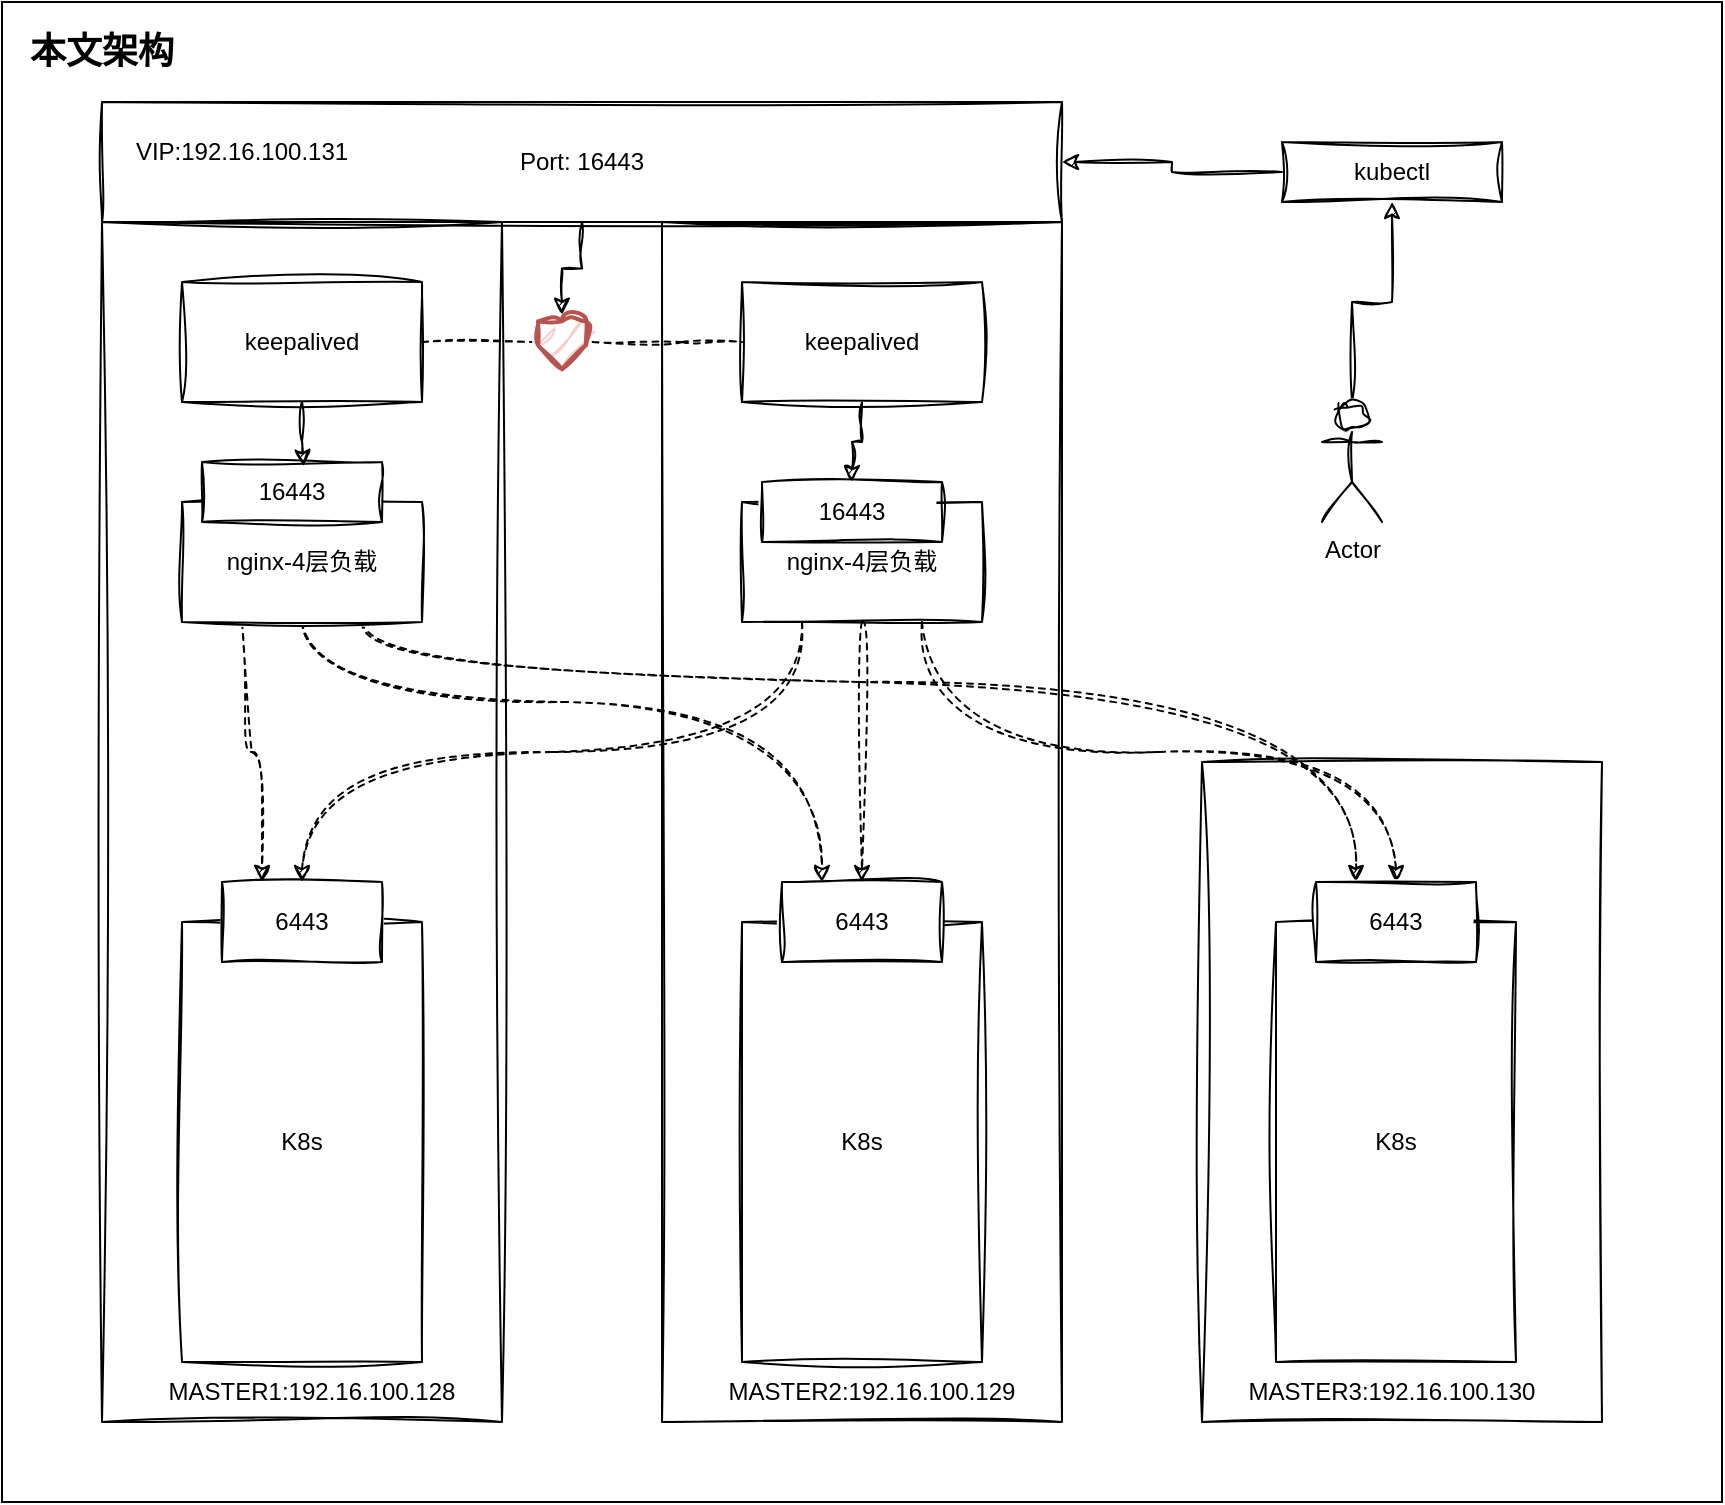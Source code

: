 <mxfile version="24.7.5">
  <diagram name="第 1 页" id="-oXNje81ZLOxLUdFJSir">
    <mxGraphModel dx="1320" dy="2202" grid="1" gridSize="10" guides="0" tooltips="1" connect="1" arrows="1" fold="1" page="1" pageScale="1" pageWidth="827" pageHeight="1169" math="0" shadow="0">
      <root>
        <mxCell id="0" />
        <mxCell id="1" parent="0" />
        <mxCell id="rIM0MVLxEejWB8xpZyLr-70" value="" style="rounded=0;whiteSpace=wrap;html=1;" parent="1" vertex="1">
          <mxGeometry x="290" y="-90" width="860" height="750" as="geometry" />
        </mxCell>
        <mxCell id="rIM0MVLxEejWB8xpZyLr-3" value="" style="rounded=0;whiteSpace=wrap;html=1;shadow=0;sketch=1;curveFitting=1;jiggle=2;" parent="1" vertex="1">
          <mxGeometry x="340" y="20" width="200" height="600" as="geometry" />
        </mxCell>
        <mxCell id="rIM0MVLxEejWB8xpZyLr-4" value="" style="rounded=0;whiteSpace=wrap;html=1;shadow=0;sketch=1;curveFitting=1;jiggle=2;" parent="1" vertex="1">
          <mxGeometry x="620" y="20" width="200" height="600" as="geometry" />
        </mxCell>
        <mxCell id="rIM0MVLxEejWB8xpZyLr-5" value="" style="rounded=0;whiteSpace=wrap;html=1;shadow=0;sketch=1;curveFitting=1;jiggle=2;" parent="1" vertex="1">
          <mxGeometry x="890" y="290" width="200" height="330" as="geometry" />
        </mxCell>
        <mxCell id="rIM0MVLxEejWB8xpZyLr-43" style="edgeStyle=orthogonalEdgeStyle;rounded=0;orthogonalLoop=1;jettySize=auto;html=1;exitX=0.25;exitY=1;exitDx=0;exitDy=0;entryX=0.25;entryY=0;entryDx=0;entryDy=0;curved=1;dashed=1;shadow=0;sketch=1;curveFitting=1;jiggle=2;" parent="1" source="rIM0MVLxEejWB8xpZyLr-6" target="rIM0MVLxEejWB8xpZyLr-12" edge="1">
          <mxGeometry relative="1" as="geometry" />
        </mxCell>
        <mxCell id="rIM0MVLxEejWB8xpZyLr-44" style="edgeStyle=orthogonalEdgeStyle;rounded=0;orthogonalLoop=1;jettySize=auto;html=1;entryX=0.25;entryY=0;entryDx=0;entryDy=0;curved=1;dashed=1;shadow=0;sketch=1;curveFitting=1;jiggle=2;" parent="1" source="rIM0MVLxEejWB8xpZyLr-6" target="rIM0MVLxEejWB8xpZyLr-14" edge="1">
          <mxGeometry relative="1" as="geometry">
            <Array as="points">
              <mxPoint x="440" y="260" />
              <mxPoint x="700" y="260" />
            </Array>
          </mxGeometry>
        </mxCell>
        <mxCell id="rIM0MVLxEejWB8xpZyLr-45" style="edgeStyle=orthogonalEdgeStyle;rounded=0;orthogonalLoop=1;jettySize=auto;html=1;exitX=0.75;exitY=1;exitDx=0;exitDy=0;entryX=0.25;entryY=0;entryDx=0;entryDy=0;curved=1;dashed=1;shadow=0;sketch=1;curveFitting=1;jiggle=2;" parent="1" source="rIM0MVLxEejWB8xpZyLr-6" target="rIM0MVLxEejWB8xpZyLr-15" edge="1">
          <mxGeometry relative="1" as="geometry">
            <Array as="points">
              <mxPoint x="470" y="250" />
              <mxPoint x="967" y="250" />
            </Array>
          </mxGeometry>
        </mxCell>
        <mxCell id="rIM0MVLxEejWB8xpZyLr-6" value="nginx-4层负载" style="rounded=0;whiteSpace=wrap;html=1;shadow=0;sketch=1;curveFitting=1;jiggle=2;" parent="1" vertex="1">
          <mxGeometry x="380" y="160" width="120" height="60" as="geometry" />
        </mxCell>
        <mxCell id="rIM0MVLxEejWB8xpZyLr-40" style="edgeStyle=orthogonalEdgeStyle;rounded=0;orthogonalLoop=1;jettySize=auto;html=1;exitX=0.25;exitY=1;exitDx=0;exitDy=0;curved=1;dashed=1;shadow=0;sketch=1;curveFitting=1;jiggle=2;" parent="1" source="rIM0MVLxEejWB8xpZyLr-7" target="rIM0MVLxEejWB8xpZyLr-12" edge="1">
          <mxGeometry relative="1" as="geometry" />
        </mxCell>
        <mxCell id="rIM0MVLxEejWB8xpZyLr-41" style="edgeStyle=orthogonalEdgeStyle;rounded=0;orthogonalLoop=1;jettySize=auto;html=1;curved=1;dashed=1;shadow=0;sketch=1;curveFitting=1;jiggle=2;" parent="1" source="rIM0MVLxEejWB8xpZyLr-7" target="rIM0MVLxEejWB8xpZyLr-14" edge="1">
          <mxGeometry relative="1" as="geometry" />
        </mxCell>
        <mxCell id="rIM0MVLxEejWB8xpZyLr-42" style="edgeStyle=orthogonalEdgeStyle;rounded=0;orthogonalLoop=1;jettySize=auto;html=1;exitX=0.75;exitY=1;exitDx=0;exitDy=0;curved=1;dashed=1;shadow=0;sketch=1;curveFitting=1;jiggle=2;" parent="1" source="rIM0MVLxEejWB8xpZyLr-7" target="rIM0MVLxEejWB8xpZyLr-15" edge="1">
          <mxGeometry relative="1" as="geometry">
            <Array as="points">
              <mxPoint x="750" y="285" />
              <mxPoint x="987" y="285" />
            </Array>
          </mxGeometry>
        </mxCell>
        <mxCell id="rIM0MVLxEejWB8xpZyLr-7" value="nginx-4层负载" style="rounded=0;whiteSpace=wrap;html=1;shadow=0;sketch=1;curveFitting=1;jiggle=2;" parent="1" vertex="1">
          <mxGeometry x="660" y="160" width="120" height="60" as="geometry" />
        </mxCell>
        <mxCell id="rIM0MVLxEejWB8xpZyLr-9" value="K8s" style="rounded=0;whiteSpace=wrap;html=1;shadow=0;sketch=1;curveFitting=1;jiggle=2;" parent="1" vertex="1">
          <mxGeometry x="380" y="370" width="120" height="220" as="geometry" />
        </mxCell>
        <mxCell id="rIM0MVLxEejWB8xpZyLr-10" value="K8s" style="rounded=0;whiteSpace=wrap;html=1;shadow=0;sketch=1;curveFitting=1;jiggle=2;" parent="1" vertex="1">
          <mxGeometry x="660" y="370" width="120" height="220" as="geometry" />
        </mxCell>
        <mxCell id="rIM0MVLxEejWB8xpZyLr-11" value="K8s" style="rounded=0;whiteSpace=wrap;html=1;shadow=0;sketch=1;curveFitting=1;jiggle=2;" parent="1" vertex="1">
          <mxGeometry x="927" y="370" width="120" height="220" as="geometry" />
        </mxCell>
        <mxCell id="rIM0MVLxEejWB8xpZyLr-12" value="6443" style="rounded=0;whiteSpace=wrap;html=1;shadow=0;sketch=1;curveFitting=1;jiggle=2;" parent="1" vertex="1">
          <mxGeometry x="400" y="350" width="80" height="40" as="geometry" />
        </mxCell>
        <mxCell id="rIM0MVLxEejWB8xpZyLr-15" value="6443" style="rounded=0;whiteSpace=wrap;html=1;shadow=0;sketch=1;curveFitting=1;jiggle=2;" parent="1" vertex="1">
          <mxGeometry x="947" y="350" width="80" height="40" as="geometry" />
        </mxCell>
        <mxCell id="rIM0MVLxEejWB8xpZyLr-14" value="6443" style="rounded=0;whiteSpace=wrap;html=1;shadow=0;sketch=1;curveFitting=1;jiggle=2;" parent="1" vertex="1">
          <mxGeometry x="680" y="350" width="80" height="40" as="geometry" />
        </mxCell>
        <mxCell id="rIM0MVLxEejWB8xpZyLr-46" value="keepalived" style="rounded=0;whiteSpace=wrap;html=1;shadow=0;sketch=1;curveFitting=1;jiggle=2;" parent="1" vertex="1">
          <mxGeometry x="380" y="50" width="120" height="60" as="geometry" />
        </mxCell>
        <mxCell id="hNR7hh7qBcAarSvVSCTu-2" style="edgeStyle=orthogonalEdgeStyle;rounded=0;orthogonalLoop=1;jettySize=auto;html=1;sketch=1;curveFitting=1;jiggle=2;" edge="1" parent="1" source="rIM0MVLxEejWB8xpZyLr-47" target="rIM0MVLxEejWB8xpZyLr-56">
          <mxGeometry relative="1" as="geometry" />
        </mxCell>
        <mxCell id="rIM0MVLxEejWB8xpZyLr-47" value="keepalived" style="rounded=0;whiteSpace=wrap;html=1;shadow=0;sketch=1;curveFitting=1;jiggle=2;" parent="1" vertex="1">
          <mxGeometry x="660" y="50" width="120" height="60" as="geometry" />
        </mxCell>
        <mxCell id="rIM0MVLxEejWB8xpZyLr-48" value="" style="endArrow=none;dashed=1;html=1;rounded=0;entryX=0;entryY=0.5;entryDx=0;entryDy=0;exitX=1;exitY=0.5;exitDx=0;exitDy=0;shadow=0;sketch=1;curveFitting=1;jiggle=2;" parent="1" source="rIM0MVLxEejWB8xpZyLr-50" target="rIM0MVLxEejWB8xpZyLr-47" edge="1">
          <mxGeometry width="50" height="50" relative="1" as="geometry">
            <mxPoint x="610" y="200" as="sourcePoint" />
            <mxPoint x="660" y="150" as="targetPoint" />
            <Array as="points">
              <mxPoint x="630" y="80" />
            </Array>
          </mxGeometry>
        </mxCell>
        <mxCell id="rIM0MVLxEejWB8xpZyLr-49" value="" style="endArrow=none;dashed=1;html=1;rounded=0;entryX=0;entryY=0.5;entryDx=0;entryDy=0;exitX=1;exitY=0.5;exitDx=0;exitDy=0;shadow=0;sketch=1;curveFitting=1;jiggle=2;" parent="1" source="rIM0MVLxEejWB8xpZyLr-46" target="rIM0MVLxEejWB8xpZyLr-50" edge="1">
          <mxGeometry width="50" height="50" relative="1" as="geometry">
            <mxPoint x="500" y="80" as="sourcePoint" />
            <mxPoint x="660" y="80" as="targetPoint" />
            <Array as="points" />
          </mxGeometry>
        </mxCell>
        <mxCell id="rIM0MVLxEejWB8xpZyLr-50" value="" style="html=1;verticalLabelPosition=bottom;align=center;labelBackgroundColor=#ffffff;verticalAlign=top;strokeWidth=2;strokeColor=#b85450;shadow=0;dashed=0;shape=mxgraph.ios7.icons.heart;fillColor=#f8cecc;sketch=1;curveFitting=1;jiggle=2;" parent="1" vertex="1">
          <mxGeometry x="554.7" y="66.35" width="30.6" height="27.3" as="geometry" />
        </mxCell>
        <mxCell id="rIM0MVLxEejWB8xpZyLr-55" value="16443" style="rounded=0;whiteSpace=wrap;html=1;shadow=0;sketch=1;curveFitting=1;jiggle=2;" parent="1" vertex="1">
          <mxGeometry x="390" y="140" width="90" height="30" as="geometry" />
        </mxCell>
        <mxCell id="rIM0MVLxEejWB8xpZyLr-56" value="16443" style="rounded=0;whiteSpace=wrap;html=1;shadow=0;sketch=1;curveFitting=1;jiggle=2;" parent="1" vertex="1">
          <mxGeometry x="670" y="150" width="90" height="30" as="geometry" />
        </mxCell>
        <mxCell id="hNR7hh7qBcAarSvVSCTu-3" style="edgeStyle=orthogonalEdgeStyle;rounded=0;orthogonalLoop=1;jettySize=auto;html=1;exitX=0.5;exitY=1;exitDx=0;exitDy=0;sketch=1;curveFitting=1;jiggle=2;" edge="1" parent="1" source="rIM0MVLxEejWB8xpZyLr-52" target="rIM0MVLxEejWB8xpZyLr-50">
          <mxGeometry relative="1" as="geometry" />
        </mxCell>
        <mxCell id="rIM0MVLxEejWB8xpZyLr-52" value="&lt;div&gt;Port: 16443&lt;/div&gt;" style="rounded=0;whiteSpace=wrap;html=1;shadow=0;sketch=1;curveFitting=1;jiggle=2;" parent="1" vertex="1">
          <mxGeometry x="340" y="-40" width="480" height="60" as="geometry" />
        </mxCell>
        <mxCell id="rIM0MVLxEejWB8xpZyLr-65" style="edgeStyle=orthogonalEdgeStyle;rounded=0;orthogonalLoop=1;jettySize=auto;html=1;shadow=0;sketch=1;curveFitting=1;jiggle=2;" parent="1" source="rIM0MVLxEejWB8xpZyLr-62" target="rIM0MVLxEejWB8xpZyLr-63" edge="1">
          <mxGeometry relative="1" as="geometry" />
        </mxCell>
        <mxCell id="rIM0MVLxEejWB8xpZyLr-62" value="Actor" style="shape=umlActor;verticalLabelPosition=bottom;verticalAlign=top;html=1;outlineConnect=0;shadow=0;sketch=1;curveFitting=1;jiggle=2;" parent="1" vertex="1">
          <mxGeometry x="950" y="110" width="30" height="60" as="geometry" />
        </mxCell>
        <mxCell id="rIM0MVLxEejWB8xpZyLr-64" style="edgeStyle=orthogonalEdgeStyle;rounded=0;orthogonalLoop=1;jettySize=auto;html=1;entryX=1;entryY=0.5;entryDx=0;entryDy=0;shadow=0;sketch=1;curveFitting=1;jiggle=2;" parent="1" source="rIM0MVLxEejWB8xpZyLr-63" target="rIM0MVLxEejWB8xpZyLr-52" edge="1">
          <mxGeometry relative="1" as="geometry" />
        </mxCell>
        <mxCell id="rIM0MVLxEejWB8xpZyLr-63" value="kubectl" style="rounded=0;whiteSpace=wrap;html=1;shadow=0;sketch=1;curveFitting=1;jiggle=2;" parent="1" vertex="1">
          <mxGeometry x="930" y="-20" width="110" height="30" as="geometry" />
        </mxCell>
        <mxCell id="rIM0MVLxEejWB8xpZyLr-66" value="VIP:192.16.100.131" style="text;html=1;align=center;verticalAlign=middle;whiteSpace=wrap;rounded=0;shadow=0;sketch=1;curveFitting=1;jiggle=2;" parent="1" vertex="1">
          <mxGeometry x="350" y="-30" width="120" height="30" as="geometry" />
        </mxCell>
        <mxCell id="rIM0MVLxEejWB8xpZyLr-67" value="MASTER1:192.16.100.128" style="text;html=1;align=center;verticalAlign=middle;whiteSpace=wrap;rounded=0;shadow=0;sketch=1;curveFitting=1;jiggle=2;" parent="1" vertex="1">
          <mxGeometry x="370" y="590" width="150" height="30" as="geometry" />
        </mxCell>
        <mxCell id="rIM0MVLxEejWB8xpZyLr-68" value="MASTER2:192.16.100.129" style="text;html=1;align=center;verticalAlign=middle;whiteSpace=wrap;rounded=0;shadow=0;sketch=1;curveFitting=1;jiggle=2;" parent="1" vertex="1">
          <mxGeometry x="650" y="590" width="150" height="30" as="geometry" />
        </mxCell>
        <mxCell id="rIM0MVLxEejWB8xpZyLr-69" value="MASTER3:192.16.100.130" style="text;html=1;align=center;verticalAlign=middle;whiteSpace=wrap;rounded=0;shadow=0;sketch=1;curveFitting=1;jiggle=2;" parent="1" vertex="1">
          <mxGeometry x="910" y="590" width="150" height="30" as="geometry" />
        </mxCell>
        <mxCell id="rIM0MVLxEejWB8xpZyLr-72" value="&lt;b&gt;&lt;font style=&quot;font-size: 18px;&quot;&gt;本文架构&lt;/font&gt;&lt;/b&gt;" style="text;html=1;align=center;verticalAlign=middle;whiteSpace=wrap;rounded=0;" parent="1" vertex="1">
          <mxGeometry x="300" y="-80" width="80" height="30" as="geometry" />
        </mxCell>
        <mxCell id="hNR7hh7qBcAarSvVSCTu-1" style="edgeStyle=orthogonalEdgeStyle;rounded=0;orthogonalLoop=1;jettySize=auto;html=1;entryX=0.565;entryY=0.072;entryDx=0;entryDy=0;entryPerimeter=0;sketch=1;curveFitting=1;jiggle=2;" edge="1" parent="1" source="rIM0MVLxEejWB8xpZyLr-46" target="rIM0MVLxEejWB8xpZyLr-55">
          <mxGeometry relative="1" as="geometry" />
        </mxCell>
      </root>
    </mxGraphModel>
  </diagram>
</mxfile>
